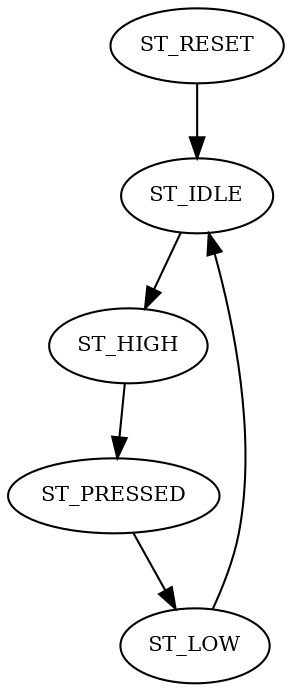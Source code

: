 digraph G {
node [fontsize=10];
ST_IDLE -> ST_HIGH;
ST_HIGH -> ST_PRESSED;
ST_PRESSED -> ST_LOW;
ST_LOW -> ST_IDLE;
ST_RESET -> ST_IDLE;
}